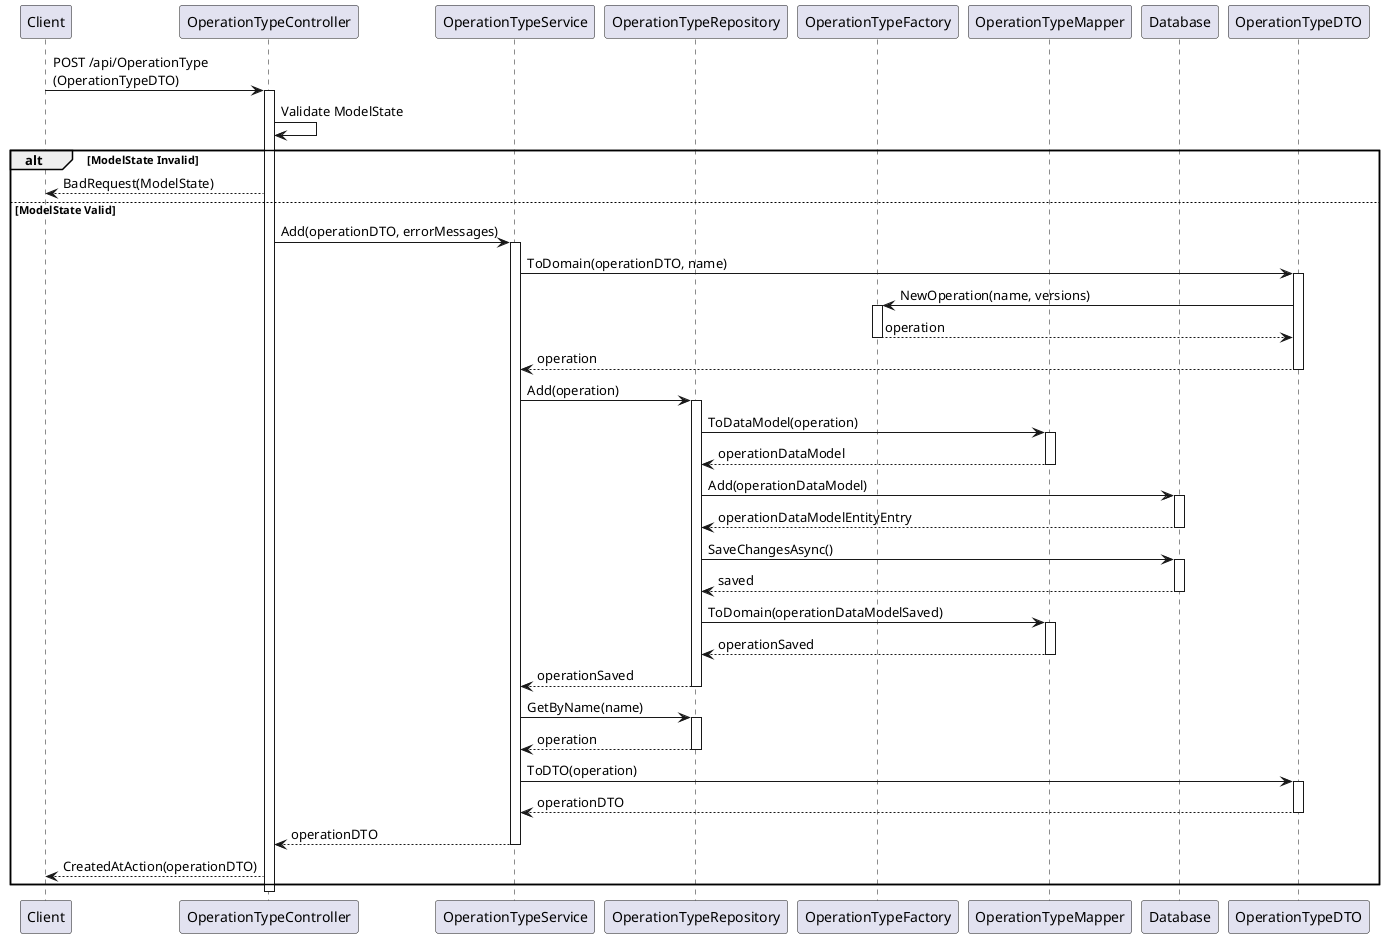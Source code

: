 @startuml OperationTypeCreate

participant "Client" as client
participant "OperationTypeController" as controller
participant "OperationTypeService" as service
participant "OperationTypeRepository" as repo
participant "OperationTypeFactory" as factory
participant "OperationTypeMapper" as mapper
participant "Database" as db

client -> controller : POST /api/OperationType\n(OperationTypeDTO)
activate controller

controller -> controller : Validate ModelState

alt ModelState Invalid
    controller --> client : BadRequest(ModelState)
else ModelState Valid
    controller -> service : Add(operationDTO, errorMessages)
    activate service
    
    service -> OperationTypeDTO : ToDomain(operationDTO, name)
    activate OperationTypeDTO
    
    OperationTypeDTO -> factory : NewOperation(name, versions)
    activate factory
    factory --> OperationTypeDTO : operation
    deactivate factory
    
    OperationTypeDTO --> service : operation
    deactivate OperationTypeDTO
    
    service -> repo : Add(operation)
    activate repo
    
    repo -> mapper : ToDataModel(operation)
    activate mapper
    mapper --> repo : operationDataModel
    deactivate mapper
    
    repo -> db : Add(operationDataModel)
    activate db
    db --> repo : operationDataModelEntityEntry
    deactivate db
    
    repo -> db : SaveChangesAsync()
    activate db
    db --> repo : saved
    deactivate db
    
    repo -> mapper : ToDomain(operationDataModelSaved)
    activate mapper
    mapper --> repo : operationSaved
    deactivate mapper
    
    repo --> service : operationSaved
    deactivate repo
    
    service -> repo : GetByName(name)
    activate repo
    repo --> service : operation
    deactivate repo
    
    service -> OperationTypeDTO : ToDTO(operation)
    activate OperationTypeDTO
    OperationTypeDTO --> service : operationDTO
    deactivate OperationTypeDTO
    
    service --> controller : operationDTO
    deactivate service
    
    controller --> client : CreatedAtAction(operationDTO)
end

deactivate controller

@enduml